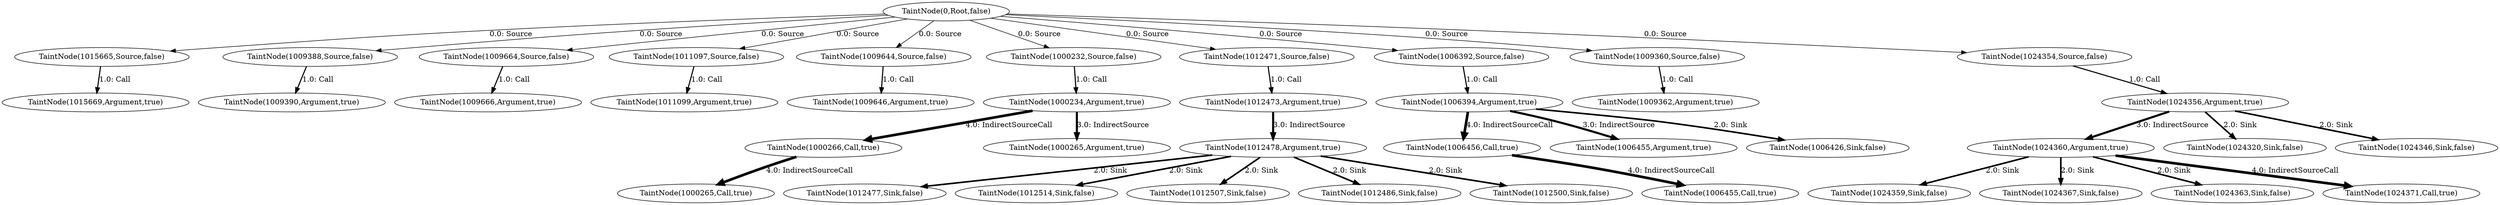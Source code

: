 digraph TaintDot {
	"TaintNode(0,Root,false)" -> "TaintNode(1015665,Source,false)" [label = "0.0: Source", penwidth = 1.0]
	"TaintNode(1006456,Call,true)" -> "TaintNode(1006455,Call,true)" [label = "4.0: IndirectSourceCall", penwidth = 5.0]
	"TaintNode(1009388,Source,false)" -> "TaintNode(1009390,Argument,true)" [label = "1.0: Call", penwidth = 2.0]
	"TaintNode(1024360,Argument,true)" -> "TaintNode(1024359,Sink,false)" [label = "2.0: Sink", penwidth = 3.0]
	"TaintNode(1024360,Argument,true)" -> "TaintNode(1024367,Sink,false)" [label = "2.0: Sink", penwidth = 3.0]
	"TaintNode(0,Root,false)" -> "TaintNode(1009664,Source,false)" [label = "0.0: Source", penwidth = 1.0]
	"TaintNode(1011097,Source,false)" -> "TaintNode(1011099,Argument,true)" [label = "1.0: Call", penwidth = 2.0]
	"TaintNode(1009644,Source,false)" -> "TaintNode(1009646,Argument,true)" [label = "1.0: Call", penwidth = 2.0]
	"TaintNode(1000232,Source,false)" -> "TaintNode(1000234,Argument,true)" [label = "1.0: Call", penwidth = 2.0]
	"TaintNode(1024360,Argument,true)" -> "TaintNode(1024363,Sink,false)" [label = "2.0: Sink", penwidth = 3.0]
	"TaintNode(0,Root,false)" -> "TaintNode(1012471,Source,false)" [label = "0.0: Source", penwidth = 1.0]
	"TaintNode(1024360,Argument,true)" -> "TaintNode(1024371,Call,true)" [label = "4.0: IndirectSourceCall", penwidth = 5.0]
	"TaintNode(1006394,Argument,true)" -> "TaintNode(1006455,Argument,true)" [label = "3.0: IndirectSource", penwidth = 4.0]
	"TaintNode(0,Root,false)" -> "TaintNode(1006392,Source,false)" [label = "0.0: Source", penwidth = 1.0]
	"TaintNode(1012478,Argument,true)" -> "TaintNode(1012477,Sink,false)" [label = "2.0: Sink", penwidth = 3.0]
	"TaintNode(1012478,Argument,true)" -> "TaintNode(1012514,Sink,false)" [label = "2.0: Sink", penwidth = 3.0]
	"TaintNode(1012478,Argument,true)" -> "TaintNode(1012507,Sink,false)" [label = "2.0: Sink", penwidth = 3.0]
	"TaintNode(0,Root,false)" -> "TaintNode(1009644,Source,false)" [label = "0.0: Source", penwidth = 1.0]
	"TaintNode(1000266,Call,true)" -> "TaintNode(1000265,Call,true)" [label = "4.0: IndirectSourceCall", penwidth = 5.0]
	"TaintNode(1012473,Argument,true)" -> "TaintNode(1012478,Argument,true)" [label = "3.0: IndirectSource", penwidth = 4.0]
	"TaintNode(1012478,Argument,true)" -> "TaintNode(1012486,Sink,false)" [label = "2.0: Sink", penwidth = 3.0]
	"TaintNode(0,Root,false)" -> "TaintNode(1000232,Source,false)" [label = "0.0: Source", penwidth = 1.0]
	"TaintNode(1012471,Source,false)" -> "TaintNode(1012473,Argument,true)" [label = "1.0: Call", penwidth = 2.0]
	"TaintNode(1000234,Argument,true)" -> "TaintNode(1000266,Call,true)" [label = "4.0: IndirectSourceCall", penwidth = 5.0]
	"TaintNode(0,Root,false)" -> "TaintNode(1009360,Source,false)" [label = "0.0: Source", penwidth = 1.0]
	"TaintNode(1009664,Source,false)" -> "TaintNode(1009666,Argument,true)" [label = "1.0: Call", penwidth = 2.0]
	"TaintNode(0,Root,false)" -> "TaintNode(1011097,Source,false)" [label = "0.0: Source", penwidth = 1.0]
	"TaintNode(1006394,Argument,true)" -> "TaintNode(1006456,Call,true)" [label = "4.0: IndirectSourceCall", penwidth = 5.0]
	"TaintNode(1024356,Argument,true)" -> "TaintNode(1024360,Argument,true)" [label = "3.0: IndirectSource", penwidth = 4.0]
	"TaintNode(0,Root,false)" -> "TaintNode(1024354,Source,false)" [label = "0.0: Source", penwidth = 1.0]
	"TaintNode(1024356,Argument,true)" -> "TaintNode(1024320,Sink,false)" [label = "2.0: Sink", penwidth = 3.0]
	"TaintNode(1006392,Source,false)" -> "TaintNode(1006394,Argument,true)" [label = "1.0: Call", penwidth = 2.0]
	"TaintNode(1000234,Argument,true)" -> "TaintNode(1000265,Argument,true)" [label = "3.0: IndirectSource", penwidth = 4.0]
	"TaintNode(1024356,Argument,true)" -> "TaintNode(1024346,Sink,false)" [label = "2.0: Sink", penwidth = 3.0]
	"TaintNode(1006394,Argument,true)" -> "TaintNode(1006426,Sink,false)" [label = "2.0: Sink", penwidth = 3.0]
	"TaintNode(1015665,Source,false)" -> "TaintNode(1015669,Argument,true)" [label = "1.0: Call", penwidth = 2.0]
	"TaintNode(0,Root,false)" -> "TaintNode(1009388,Source,false)" [label = "0.0: Source", penwidth = 1.0]
	"TaintNode(1012478,Argument,true)" -> "TaintNode(1012500,Sink,false)" [label = "2.0: Sink", penwidth = 3.0]
	"TaintNode(1024354,Source,false)" -> "TaintNode(1024356,Argument,true)" [label = "1.0: Call", penwidth = 2.0]
	"TaintNode(1009360,Source,false)" -> "TaintNode(1009362,Argument,true)" [label = "1.0: Call", penwidth = 2.0]
}